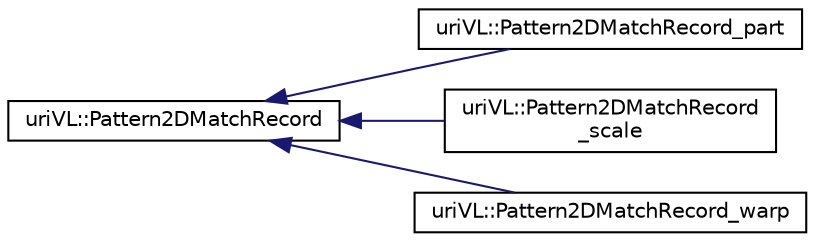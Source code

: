 digraph "Graphical Class Hierarchy"
{
  edge [fontname="Helvetica",fontsize="10",labelfontname="Helvetica",labelfontsize="10"];
  node [fontname="Helvetica",fontsize="10",shape=record];
  rankdir="LR";
  Node1 [label="uriVL::Pattern2DMatchRecord",height=0.2,width=0.4,color="black", fillcolor="white", style="filled",URL="$classuriVL_1_1Pattern2DMatchRecord.html",tooltip="Holds the records of a 2D matching result. "];
  Node1 -> Node2 [dir="back",color="midnightblue",fontsize="10",style="solid",fontname="Helvetica"];
  Node2 [label="uriVL::Pattern2DMatchRecord_part",height=0.2,width=0.4,color="black", fillcolor="white", style="filled",URL="$classuriVL_1_1Pattern2DMatchRecord__part.html",tooltip="Holds the records of a 2D matching result (matching performed by a \"partial match\" matcher)..."];
  Node1 -> Node3 [dir="back",color="midnightblue",fontsize="10",style="solid",fontname="Helvetica"];
  Node3 [label="uriVL::Pattern2DMatchRecord\l_scale",height=0.2,width=0.4,color="black", fillcolor="white", style="filled",URL="$classuriVL_1_1Pattern2DMatchRecord__scale.html",tooltip="holds the records of 2D matching result "];
  Node1 -> Node4 [dir="back",color="midnightblue",fontsize="10",style="solid",fontname="Helvetica"];
  Node4 [label="uriVL::Pattern2DMatchRecord_warp",height=0.2,width=0.4,color="black", fillcolor="white", style="filled",URL="$classuriVL_1_1Pattern2DMatchRecord__warp.html",tooltip="Holds the records of a 2D warp-based matching result. "];
}
